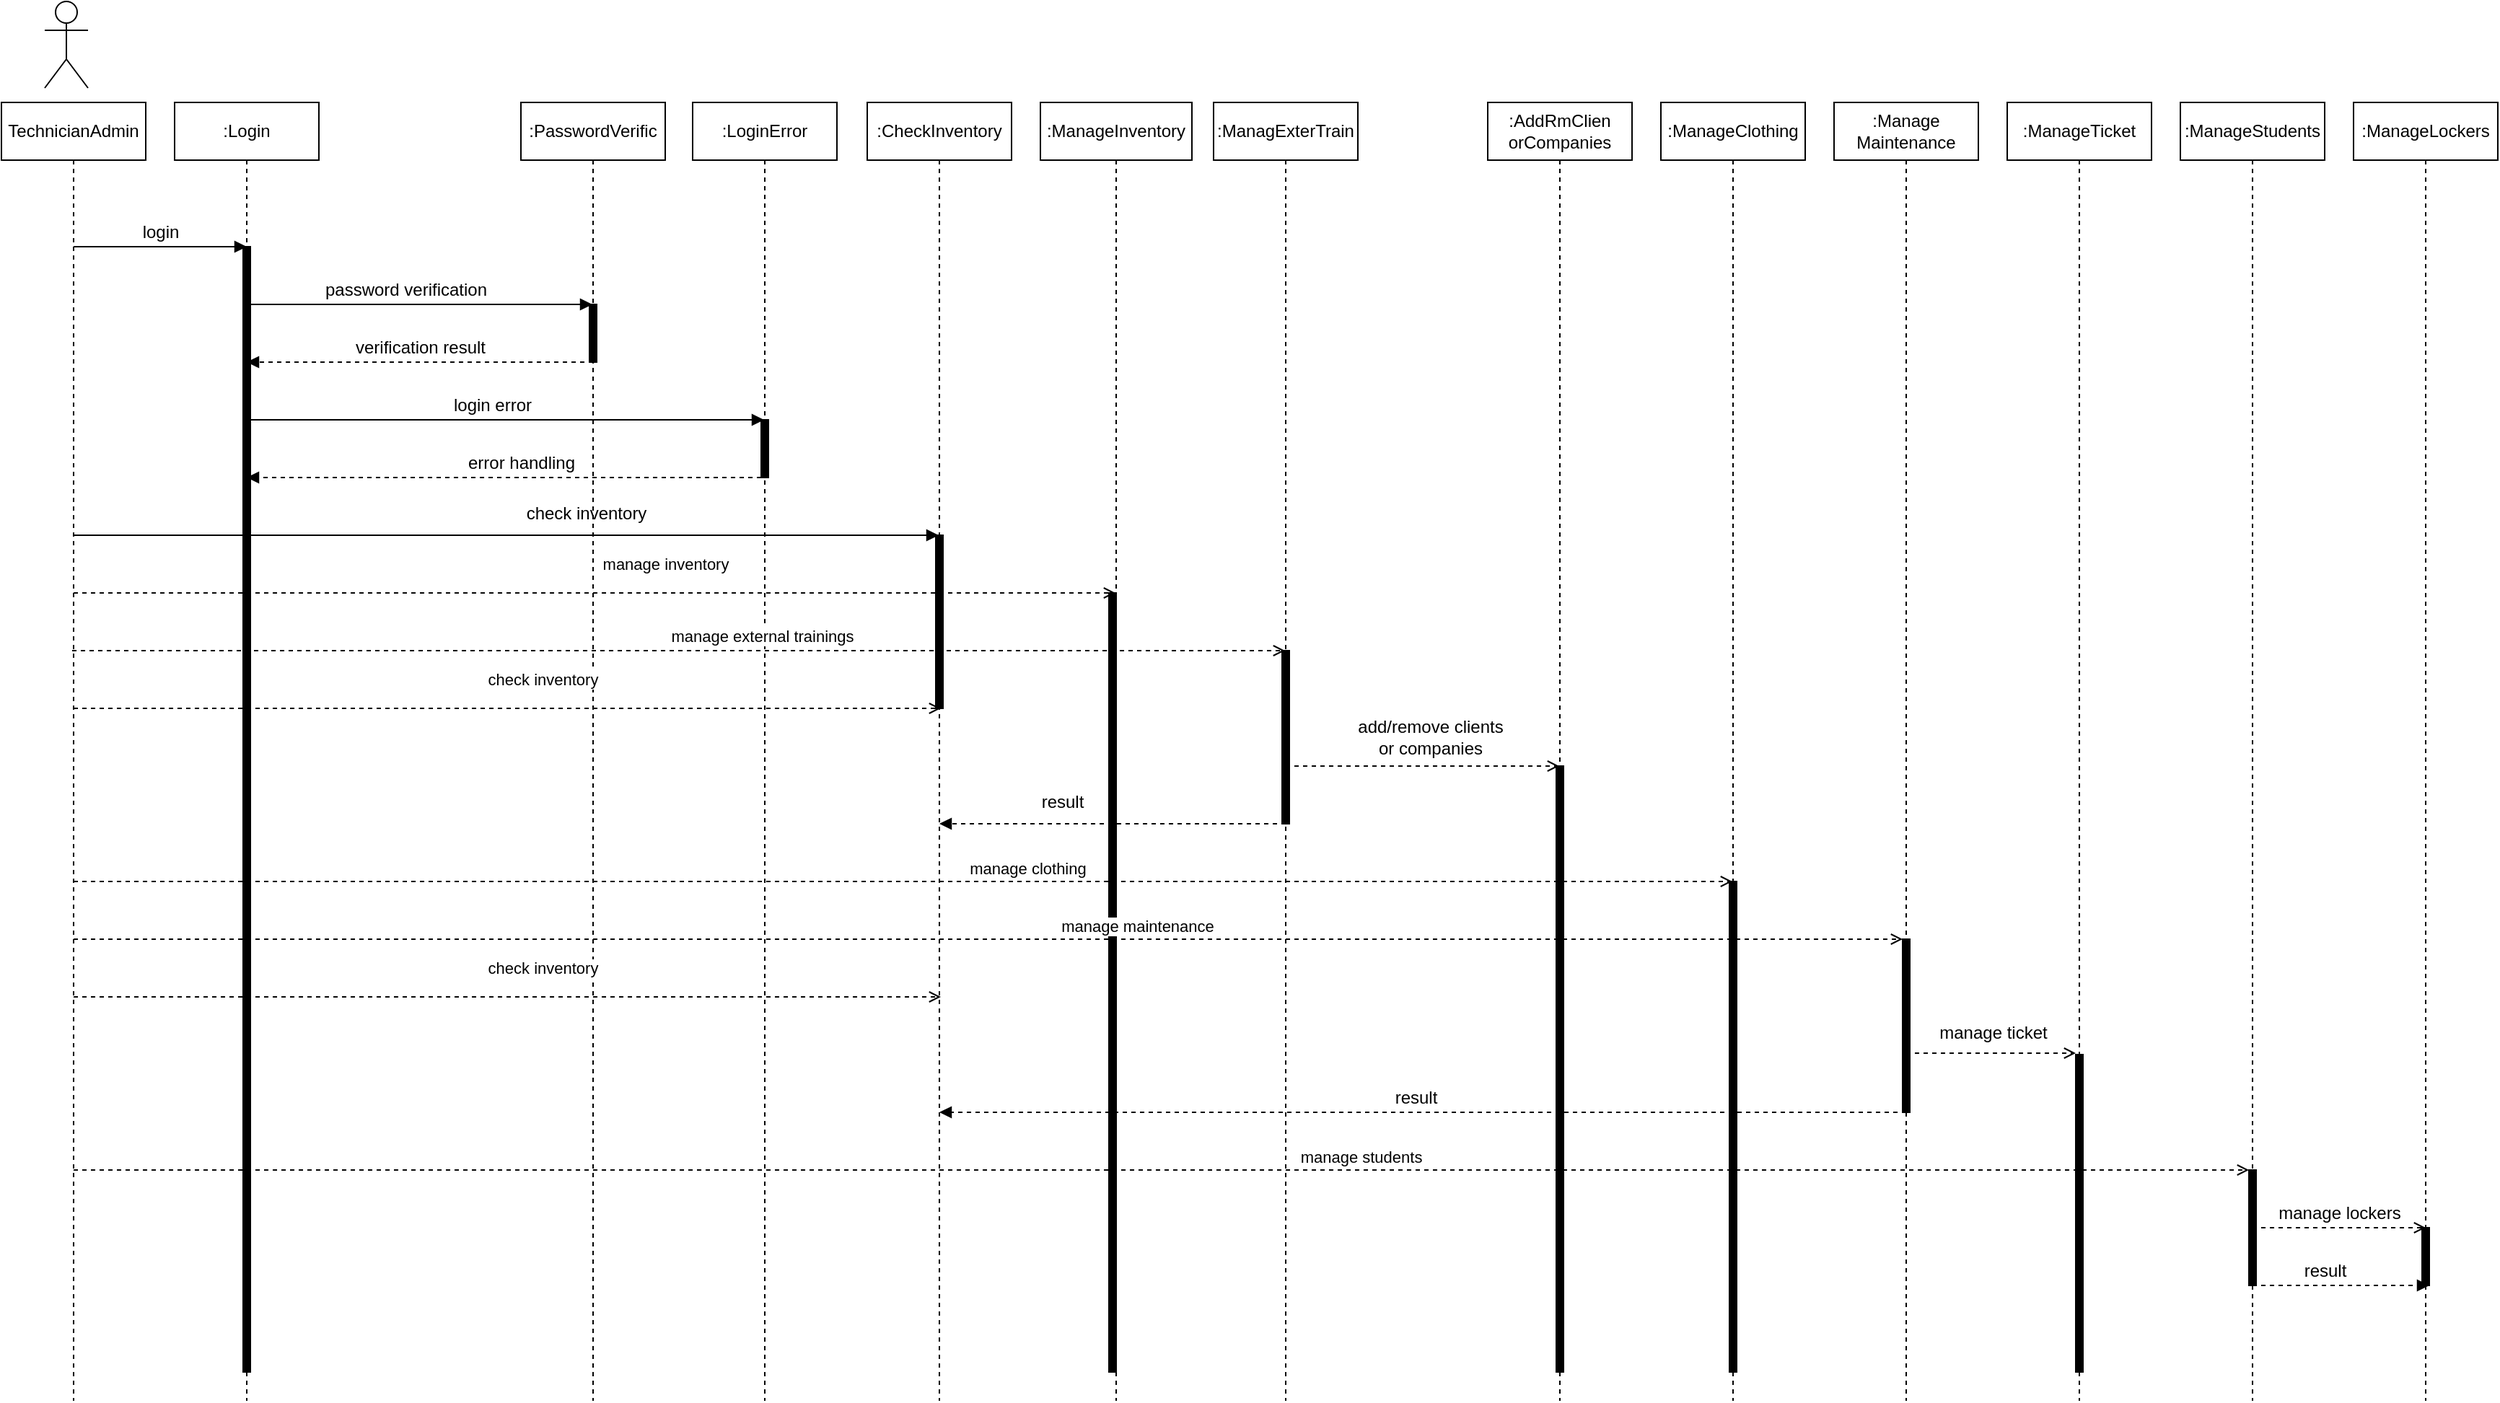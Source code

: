 <mxfile>
    <diagram id="QvviNFdsMGVvqDGoGLUo" name="Page-1">
        <mxGraphModel dx="2236" dy="1887" grid="1" gridSize="10" guides="1" tooltips="1" connect="1" arrows="1" fold="1" page="1" pageScale="1" pageWidth="850" pageHeight="1100" math="0" shadow="0">
            <root>
                <mxCell id="0"/>
                <mxCell id="1" parent="0"/>
                <mxCell id="2" value="" style="shape=umlActor;verticalLabelPosition=bottom;verticalAlign=top;html=1;" parent="1" vertex="1">
                    <mxGeometry x="-770" y="-1090" width="30" height="60" as="geometry"/>
                </mxCell>
                <mxCell id="3" value=":Login" style="shape=umlLifeline;perimeter=lifelinePerimeter;whiteSpace=wrap;html=1;container=1;collapsible=0;recursiveResize=0;outlineConnect=0;" parent="1" vertex="1">
                    <mxGeometry x="-680" y="-1020" width="100" height="900" as="geometry"/>
                </mxCell>
                <mxCell id="17" value="" style="html=1;points=[];perimeter=orthogonalPerimeter;fillColor=strokeColor;" parent="3" vertex="1">
                    <mxGeometry x="47.5" y="100" width="5" height="780" as="geometry"/>
                </mxCell>
                <mxCell id="23" value="" style="html=1;verticalAlign=bottom;labelBackgroundColor=none;endArrow=block;endFill=1;" parent="3" edge="1">
                    <mxGeometry width="160" relative="1" as="geometry">
                        <mxPoint x="-70" y="100" as="sourcePoint"/>
                        <mxPoint x="50" y="100" as="targetPoint"/>
                    </mxGeometry>
                </mxCell>
                <mxCell id="25" value="" style="html=1;verticalAlign=bottom;labelBackgroundColor=none;endArrow=block;endFill=1;" parent="3" target="4" edge="1">
                    <mxGeometry width="160" relative="1" as="geometry">
                        <mxPoint x="52.5" y="140" as="sourcePoint"/>
                        <mxPoint x="212.5" y="140" as="targetPoint"/>
                    </mxGeometry>
                </mxCell>
                <mxCell id="33" value="" style="html=1;verticalAlign=bottom;labelBackgroundColor=none;endArrow=block;endFill=1;" parent="3" target="6" edge="1">
                    <mxGeometry width="160" relative="1" as="geometry">
                        <mxPoint x="-70" y="300" as="sourcePoint"/>
                        <mxPoint x="90" y="300" as="targetPoint"/>
                    </mxGeometry>
                </mxCell>
                <mxCell id="36" value="" style="html=1;verticalAlign=bottom;labelBackgroundColor=none;endArrow=open;endFill=0;dashed=1;" parent="3" target="7" edge="1">
                    <mxGeometry width="160" relative="1" as="geometry">
                        <mxPoint x="-70" y="340" as="sourcePoint"/>
                        <mxPoint x="90" y="340" as="targetPoint"/>
                    </mxGeometry>
                </mxCell>
                <mxCell id="37" value="manage inventory" style="edgeLabel;html=1;align=center;verticalAlign=middle;resizable=0;points=[];" parent="36" vertex="1" connectable="0">
                    <mxGeometry x="-0.924" y="7" relative="1" as="geometry">
                        <mxPoint x="382" y="-13" as="offset"/>
                    </mxGeometry>
                </mxCell>
                <mxCell id="4" value=":PasswordVerific" style="shape=umlLifeline;perimeter=lifelinePerimeter;whiteSpace=wrap;html=1;container=1;collapsible=0;recursiveResize=0;outlineConnect=0;" parent="1" vertex="1">
                    <mxGeometry x="-440" y="-1020" width="100" height="900" as="geometry"/>
                </mxCell>
                <mxCell id="18" value="" style="html=1;points=[];perimeter=orthogonalPerimeter;fillColor=strokeColor;" parent="4" vertex="1">
                    <mxGeometry x="47.5" y="140" width="5" height="40" as="geometry"/>
                </mxCell>
                <mxCell id="31" value="" style="html=1;verticalAlign=bottom;labelBackgroundColor=none;endArrow=block;endFill=1;dashed=1;" parent="4" target="3" edge="1">
                    <mxGeometry width="160" relative="1" as="geometry">
                        <mxPoint x="166.5" y="260" as="sourcePoint"/>
                        <mxPoint x="-74" y="260" as="targetPoint"/>
                    </mxGeometry>
                </mxCell>
                <mxCell id="34" value="check inventory" style="text;html=1;align=center;verticalAlign=middle;resizable=0;points=[];autosize=1;strokeColor=none;fillColor=none;" parent="4" vertex="1">
                    <mxGeometry x="-10" y="270" width="110" height="30" as="geometry"/>
                </mxCell>
                <mxCell id="44" value="" style="html=1;verticalAlign=bottom;labelBackgroundColor=none;endArrow=open;endFill=0;dashed=1;" parent="4" edge="1">
                    <mxGeometry width="160" relative="1" as="geometry">
                        <mxPoint x="-310" y="620" as="sourcePoint"/>
                        <mxPoint x="291" y="620" as="targetPoint"/>
                    </mxGeometry>
                </mxCell>
                <mxCell id="45" value="check inventory" style="edgeLabel;html=1;align=center;verticalAlign=middle;resizable=0;points=[];" parent="44" vertex="1" connectable="0">
                    <mxGeometry x="-0.924" y="7" relative="1" as="geometry">
                        <mxPoint x="302" y="-13" as="offset"/>
                    </mxGeometry>
                </mxCell>
                <mxCell id="5" value=":LoginError" style="shape=umlLifeline;perimeter=lifelinePerimeter;whiteSpace=wrap;html=1;container=1;collapsible=0;recursiveResize=0;outlineConnect=0;" parent="1" vertex="1">
                    <mxGeometry x="-321" y="-1020" width="100" height="900" as="geometry"/>
                </mxCell>
                <mxCell id="19" value="" style="html=1;points=[];perimeter=orthogonalPerimeter;fillColor=strokeColor;" parent="5" vertex="1">
                    <mxGeometry x="47.5" y="220" width="5" height="40" as="geometry"/>
                </mxCell>
                <mxCell id="6" value=":CheckInventory" style="shape=umlLifeline;perimeter=lifelinePerimeter;whiteSpace=wrap;html=1;container=1;collapsible=0;recursiveResize=0;outlineConnect=0;" parent="1" vertex="1">
                    <mxGeometry x="-200" y="-1020" width="100" height="900" as="geometry"/>
                </mxCell>
                <mxCell id="20" value="" style="html=1;points=[];perimeter=orthogonalPerimeter;fillColor=strokeColor;" parent="6" vertex="1">
                    <mxGeometry x="47.5" y="300" width="5" height="120" as="geometry"/>
                </mxCell>
                <mxCell id="7" value=":ManageInventory" style="shape=umlLifeline;perimeter=lifelinePerimeter;whiteSpace=wrap;html=1;container=1;collapsible=0;recursiveResize=0;outlineConnect=0;" parent="1" vertex="1">
                    <mxGeometry x="-80" y="-1020" width="105" height="900" as="geometry"/>
                </mxCell>
                <mxCell id="21" value="" style="html=1;points=[];perimeter=orthogonalPerimeter;fillColor=strokeColor;" parent="7" vertex="1">
                    <mxGeometry x="47.5" y="340" width="5" height="540" as="geometry"/>
                </mxCell>
                <mxCell id="43" value="result" style="text;html=1;align=center;verticalAlign=middle;resizable=0;points=[];autosize=1;strokeColor=none;fillColor=none;" parent="7" vertex="1">
                    <mxGeometry x="-10" y="470" width="50" height="30" as="geometry"/>
                </mxCell>
                <mxCell id="8" value=":ManagExterTrain" style="shape=umlLifeline;perimeter=lifelinePerimeter;whiteSpace=wrap;html=1;container=1;collapsible=0;recursiveResize=0;outlineConnect=0;" parent="1" vertex="1">
                    <mxGeometry x="40" y="-1020" width="100" height="900" as="geometry"/>
                </mxCell>
                <mxCell id="22" value="" style="html=1;points=[];perimeter=orthogonalPerimeter;fillColor=strokeColor;" parent="8" vertex="1">
                    <mxGeometry x="47.5" y="380" width="5" height="120" as="geometry"/>
                </mxCell>
                <mxCell id="9" value=":AddRmClien&lt;br&gt;orCompanies" style="shape=umlLifeline;perimeter=lifelinePerimeter;whiteSpace=wrap;html=1;container=1;collapsible=0;recursiveResize=0;outlineConnect=0;" parent="1" vertex="1">
                    <mxGeometry x="230" y="-1020" width="100" height="900" as="geometry"/>
                </mxCell>
                <mxCell id="48" value="" style="html=1;points=[];perimeter=orthogonalPerimeter;fillColor=strokeColor;" parent="9" vertex="1">
                    <mxGeometry x="47.5" y="460" width="5" height="420" as="geometry"/>
                </mxCell>
                <mxCell id="10" value=":ManageClothing" style="shape=umlLifeline;perimeter=lifelinePerimeter;whiteSpace=wrap;html=1;container=1;collapsible=0;recursiveResize=0;outlineConnect=0;" parent="1" vertex="1">
                    <mxGeometry x="350" y="-1020" width="100" height="900" as="geometry"/>
                </mxCell>
                <mxCell id="49" value="" style="html=1;points=[];perimeter=orthogonalPerimeter;fillColor=strokeColor;" parent="10" vertex="1">
                    <mxGeometry x="47.5" y="540" width="5" height="340" as="geometry"/>
                </mxCell>
                <mxCell id="56" value="" style="html=1;verticalAlign=bottom;labelBackgroundColor=none;endArrow=open;endFill=0;dashed=1;" parent="10" source="16" edge="1">
                    <mxGeometry width="160" relative="1" as="geometry">
                        <mxPoint x="-982.5" y="580" as="sourcePoint"/>
                        <mxPoint x="167.5" y="580" as="targetPoint"/>
                    </mxGeometry>
                </mxCell>
                <mxCell id="57" value="manage maintenance" style="edgeLabel;html=1;align=center;verticalAlign=middle;resizable=0;points=[];" parent="56" vertex="1" connectable="0">
                    <mxGeometry x="0.289" y="9" relative="1" as="geometry">
                        <mxPoint x="-80" as="offset"/>
                    </mxGeometry>
                </mxCell>
                <mxCell id="11" value=":Manage&lt;br&gt;Maintenance" style="shape=umlLifeline;perimeter=lifelinePerimeter;whiteSpace=wrap;html=1;container=1;collapsible=0;recursiveResize=0;outlineConnect=0;" parent="1" vertex="1">
                    <mxGeometry x="470" y="-1020" width="100" height="900" as="geometry"/>
                </mxCell>
                <mxCell id="50" value="" style="html=1;points=[];perimeter=orthogonalPerimeter;fillColor=strokeColor;" parent="11" vertex="1">
                    <mxGeometry x="47.5" y="580" width="5" height="120" as="geometry"/>
                </mxCell>
                <mxCell id="58" value="" style="html=1;verticalAlign=bottom;labelBackgroundColor=none;endArrow=open;endFill=0;dashed=1;" parent="11" edge="1">
                    <mxGeometry width="160" relative="1" as="geometry">
                        <mxPoint x="50" y="659" as="sourcePoint"/>
                        <mxPoint x="167.5" y="659" as="targetPoint"/>
                    </mxGeometry>
                </mxCell>
                <mxCell id="12" value=":ManageTicket" style="shape=umlLifeline;perimeter=lifelinePerimeter;whiteSpace=wrap;html=1;container=1;collapsible=0;recursiveResize=0;outlineConnect=0;" parent="1" vertex="1">
                    <mxGeometry x="590" y="-1020" width="100" height="900" as="geometry"/>
                </mxCell>
                <mxCell id="51" value="" style="html=1;points=[];perimeter=orthogonalPerimeter;fillColor=strokeColor;" parent="12" vertex="1">
                    <mxGeometry x="47.5" y="660" width="5" height="220" as="geometry"/>
                </mxCell>
                <mxCell id="63" value="" style="html=1;verticalAlign=bottom;labelBackgroundColor=none;endArrow=open;endFill=0;dashed=1;" parent="12" source="16" edge="1">
                    <mxGeometry width="160" relative="1" as="geometry">
                        <mxPoint x="-1100.5" y="740" as="sourcePoint"/>
                        <mxPoint x="167.5" y="740" as="targetPoint"/>
                    </mxGeometry>
                </mxCell>
                <mxCell id="64" value="manage students" style="edgeLabel;html=1;align=center;verticalAlign=middle;resizable=0;points=[];" parent="63" vertex="1" connectable="0">
                    <mxGeometry x="0.289" y="9" relative="1" as="geometry">
                        <mxPoint x="-80" as="offset"/>
                    </mxGeometry>
                </mxCell>
                <mxCell id="13" value=":ManageStudents" style="shape=umlLifeline;perimeter=lifelinePerimeter;whiteSpace=wrap;html=1;container=1;collapsible=0;recursiveResize=0;outlineConnect=0;" parent="1" vertex="1">
                    <mxGeometry x="710" y="-1020" width="100" height="900" as="geometry"/>
                </mxCell>
                <mxCell id="52" value="" style="html=1;points=[];perimeter=orthogonalPerimeter;fillColor=strokeColor;" parent="13" vertex="1">
                    <mxGeometry x="47.5" y="740" width="5" height="80" as="geometry"/>
                </mxCell>
                <mxCell id="14" value=":ManageLockers" style="shape=umlLifeline;perimeter=lifelinePerimeter;whiteSpace=wrap;html=1;container=1;collapsible=0;recursiveResize=0;outlineConnect=0;" parent="1" vertex="1">
                    <mxGeometry x="830" y="-1020" width="100" height="900" as="geometry"/>
                </mxCell>
                <mxCell id="53" value="" style="html=1;points=[];perimeter=orthogonalPerimeter;fillColor=strokeColor;" parent="14" vertex="1">
                    <mxGeometry x="47.5" y="780" width="5" height="40" as="geometry"/>
                </mxCell>
                <mxCell id="16" value="&lt;span style=&quot;&quot;&gt;TechnicianAdmin&lt;/span&gt;" style="shape=umlLifeline;perimeter=lifelinePerimeter;whiteSpace=wrap;html=1;container=1;collapsible=0;recursiveResize=0;outlineConnect=0;" parent="1" vertex="1">
                    <mxGeometry x="-800" y="-1020" width="100" height="900" as="geometry"/>
                </mxCell>
                <mxCell id="24" value="login" style="text;html=1;align=center;verticalAlign=middle;resizable=0;points=[];autosize=1;strokeColor=none;fillColor=none;" parent="1" vertex="1">
                    <mxGeometry x="-715" y="-945" width="50" height="30" as="geometry"/>
                </mxCell>
                <mxCell id="26" value="password verification" style="text;html=1;align=center;verticalAlign=middle;resizable=0;points=[];autosize=1;strokeColor=none;fillColor=none;" parent="1" vertex="1">
                    <mxGeometry x="-590" y="-905" width="140" height="30" as="geometry"/>
                </mxCell>
                <mxCell id="27" value="" style="html=1;verticalAlign=bottom;labelBackgroundColor=none;endArrow=block;endFill=1;dashed=1;" parent="1" target="3" edge="1">
                    <mxGeometry width="160" relative="1" as="geometry">
                        <mxPoint x="-390" y="-840" as="sourcePoint"/>
                        <mxPoint x="-550" y="-840" as="targetPoint"/>
                    </mxGeometry>
                </mxCell>
                <mxCell id="28" value="verification result" style="text;html=1;align=center;verticalAlign=middle;resizable=0;points=[];autosize=1;strokeColor=none;fillColor=none;" parent="1" vertex="1">
                    <mxGeometry x="-565" y="-865" width="110" height="30" as="geometry"/>
                </mxCell>
                <mxCell id="29" value="" style="html=1;verticalAlign=bottom;labelBackgroundColor=none;endArrow=block;endFill=1;" parent="1" target="5" edge="1">
                    <mxGeometry width="160" relative="1" as="geometry">
                        <mxPoint x="-630" y="-800" as="sourcePoint"/>
                        <mxPoint x="-470" y="-800" as="targetPoint"/>
                    </mxGeometry>
                </mxCell>
                <mxCell id="30" value="login error" style="text;html=1;align=center;verticalAlign=middle;resizable=0;points=[];autosize=1;strokeColor=none;fillColor=none;" parent="1" vertex="1">
                    <mxGeometry x="-500" y="-825" width="80" height="30" as="geometry"/>
                </mxCell>
                <mxCell id="32" value="error handling" style="text;html=1;align=center;verticalAlign=middle;resizable=0;points=[];autosize=1;strokeColor=none;fillColor=none;" parent="1" vertex="1">
                    <mxGeometry x="-490" y="-785" width="100" height="30" as="geometry"/>
                </mxCell>
                <mxCell id="38" value="" style="html=1;verticalAlign=bottom;labelBackgroundColor=none;endArrow=open;endFill=0;dashed=1;" parent="1" target="8" edge="1">
                    <mxGeometry width="160" relative="1" as="geometry">
                        <mxPoint x="-751" y="-640" as="sourcePoint"/>
                        <mxPoint x="-29" y="-640" as="targetPoint"/>
                    </mxGeometry>
                </mxCell>
                <mxCell id="39" value="manage external trainings" style="edgeLabel;html=1;align=center;verticalAlign=middle;resizable=0;points=[];" parent="38" vertex="1" connectable="0">
                    <mxGeometry x="-0.924" y="7" relative="1" as="geometry">
                        <mxPoint x="446" y="-3" as="offset"/>
                    </mxGeometry>
                </mxCell>
                <mxCell id="40" value="" style="html=1;verticalAlign=bottom;labelBackgroundColor=none;endArrow=open;endFill=0;dashed=1;" parent="1" edge="1">
                    <mxGeometry width="160" relative="1" as="geometry">
                        <mxPoint x="-750" y="-600" as="sourcePoint"/>
                        <mxPoint x="-149" y="-600" as="targetPoint"/>
                    </mxGeometry>
                </mxCell>
                <mxCell id="41" value="check inventory" style="edgeLabel;html=1;align=center;verticalAlign=middle;resizable=0;points=[];" parent="40" vertex="1" connectable="0">
                    <mxGeometry x="-0.924" y="7" relative="1" as="geometry">
                        <mxPoint x="302" y="-13" as="offset"/>
                    </mxGeometry>
                </mxCell>
                <mxCell id="42" value="" style="html=1;verticalAlign=bottom;labelBackgroundColor=none;endArrow=block;endFill=1;dashed=1;" parent="1" target="6" edge="1">
                    <mxGeometry width="160" relative="1" as="geometry">
                        <mxPoint x="90" y="-520" as="sourcePoint"/>
                        <mxPoint x="-70" y="-520" as="targetPoint"/>
                    </mxGeometry>
                </mxCell>
                <mxCell id="46" value="" style="html=1;verticalAlign=bottom;labelBackgroundColor=none;endArrow=open;endFill=0;dashed=1;" parent="1" target="9" edge="1">
                    <mxGeometry width="160" relative="1" as="geometry">
                        <mxPoint x="90" y="-560" as="sourcePoint"/>
                        <mxPoint x="250" y="-560" as="targetPoint"/>
                    </mxGeometry>
                </mxCell>
                <mxCell id="47" value="add/remove clients&lt;br&gt;or companies" style="text;html=1;align=center;verticalAlign=middle;resizable=0;points=[];autosize=1;strokeColor=none;fillColor=none;" parent="1" vertex="1">
                    <mxGeometry x="130" y="-600" width="120" height="40" as="geometry"/>
                </mxCell>
                <mxCell id="54" value="" style="html=1;verticalAlign=bottom;labelBackgroundColor=none;endArrow=open;endFill=0;dashed=1;" parent="1" source="16" edge="1">
                    <mxGeometry width="160" relative="1" as="geometry">
                        <mxPoint x="210" y="-480" as="sourcePoint"/>
                        <mxPoint x="399.5" y="-480" as="targetPoint"/>
                    </mxGeometry>
                </mxCell>
                <mxCell id="55" value="manage clothing" style="edgeLabel;html=1;align=center;verticalAlign=middle;resizable=0;points=[];" parent="54" vertex="1" connectable="0">
                    <mxGeometry x="0.289" y="9" relative="1" as="geometry">
                        <mxPoint x="-80" as="offset"/>
                    </mxGeometry>
                </mxCell>
                <mxCell id="60" value="manage ticket" style="text;html=1;align=center;verticalAlign=middle;resizable=0;points=[];autosize=1;strokeColor=none;fillColor=none;" parent="1" vertex="1">
                    <mxGeometry x="530" y="-390" width="100" height="30" as="geometry"/>
                </mxCell>
                <mxCell id="61" value="" style="html=1;verticalAlign=bottom;labelBackgroundColor=none;endArrow=block;endFill=1;dashed=1;" parent="1" target="6" edge="1">
                    <mxGeometry width="160" relative="1" as="geometry">
                        <mxPoint x="520" y="-320" as="sourcePoint"/>
                        <mxPoint x="360" y="-320" as="targetPoint"/>
                    </mxGeometry>
                </mxCell>
                <mxCell id="62" value="result" style="text;html=1;align=center;verticalAlign=middle;resizable=0;points=[];autosize=1;strokeColor=none;fillColor=none;" parent="1" vertex="1">
                    <mxGeometry x="155" y="-345" width="50" height="30" as="geometry"/>
                </mxCell>
                <mxCell id="65" value="" style="html=1;verticalAlign=bottom;labelBackgroundColor=none;endArrow=open;endFill=0;dashed=1;" parent="1" edge="1">
                    <mxGeometry width="160" relative="1" as="geometry">
                        <mxPoint x="760" y="-240" as="sourcePoint"/>
                        <mxPoint x="880" y="-240" as="targetPoint"/>
                    </mxGeometry>
                </mxCell>
                <mxCell id="66" value="manage lockers" style="text;html=1;align=center;verticalAlign=middle;resizable=0;points=[];autosize=1;strokeColor=none;fillColor=none;" parent="1" vertex="1">
                    <mxGeometry x="765" y="-265" width="110" height="30" as="geometry"/>
                </mxCell>
                <mxCell id="67" value="" style="html=1;verticalAlign=bottom;labelBackgroundColor=none;endArrow=block;endFill=1;dashed=1;" parent="1" edge="1">
                    <mxGeometry width="160" relative="1" as="geometry">
                        <mxPoint x="760" y="-200" as="sourcePoint"/>
                        <mxPoint x="882.5" y="-200" as="targetPoint"/>
                    </mxGeometry>
                </mxCell>
                <mxCell id="68" value="result" style="text;html=1;align=center;verticalAlign=middle;resizable=0;points=[];autosize=1;strokeColor=none;fillColor=none;" parent="1" vertex="1">
                    <mxGeometry x="785" y="-225" width="50" height="30" as="geometry"/>
                </mxCell>
            </root>
        </mxGraphModel>
    </diagram>
</mxfile>